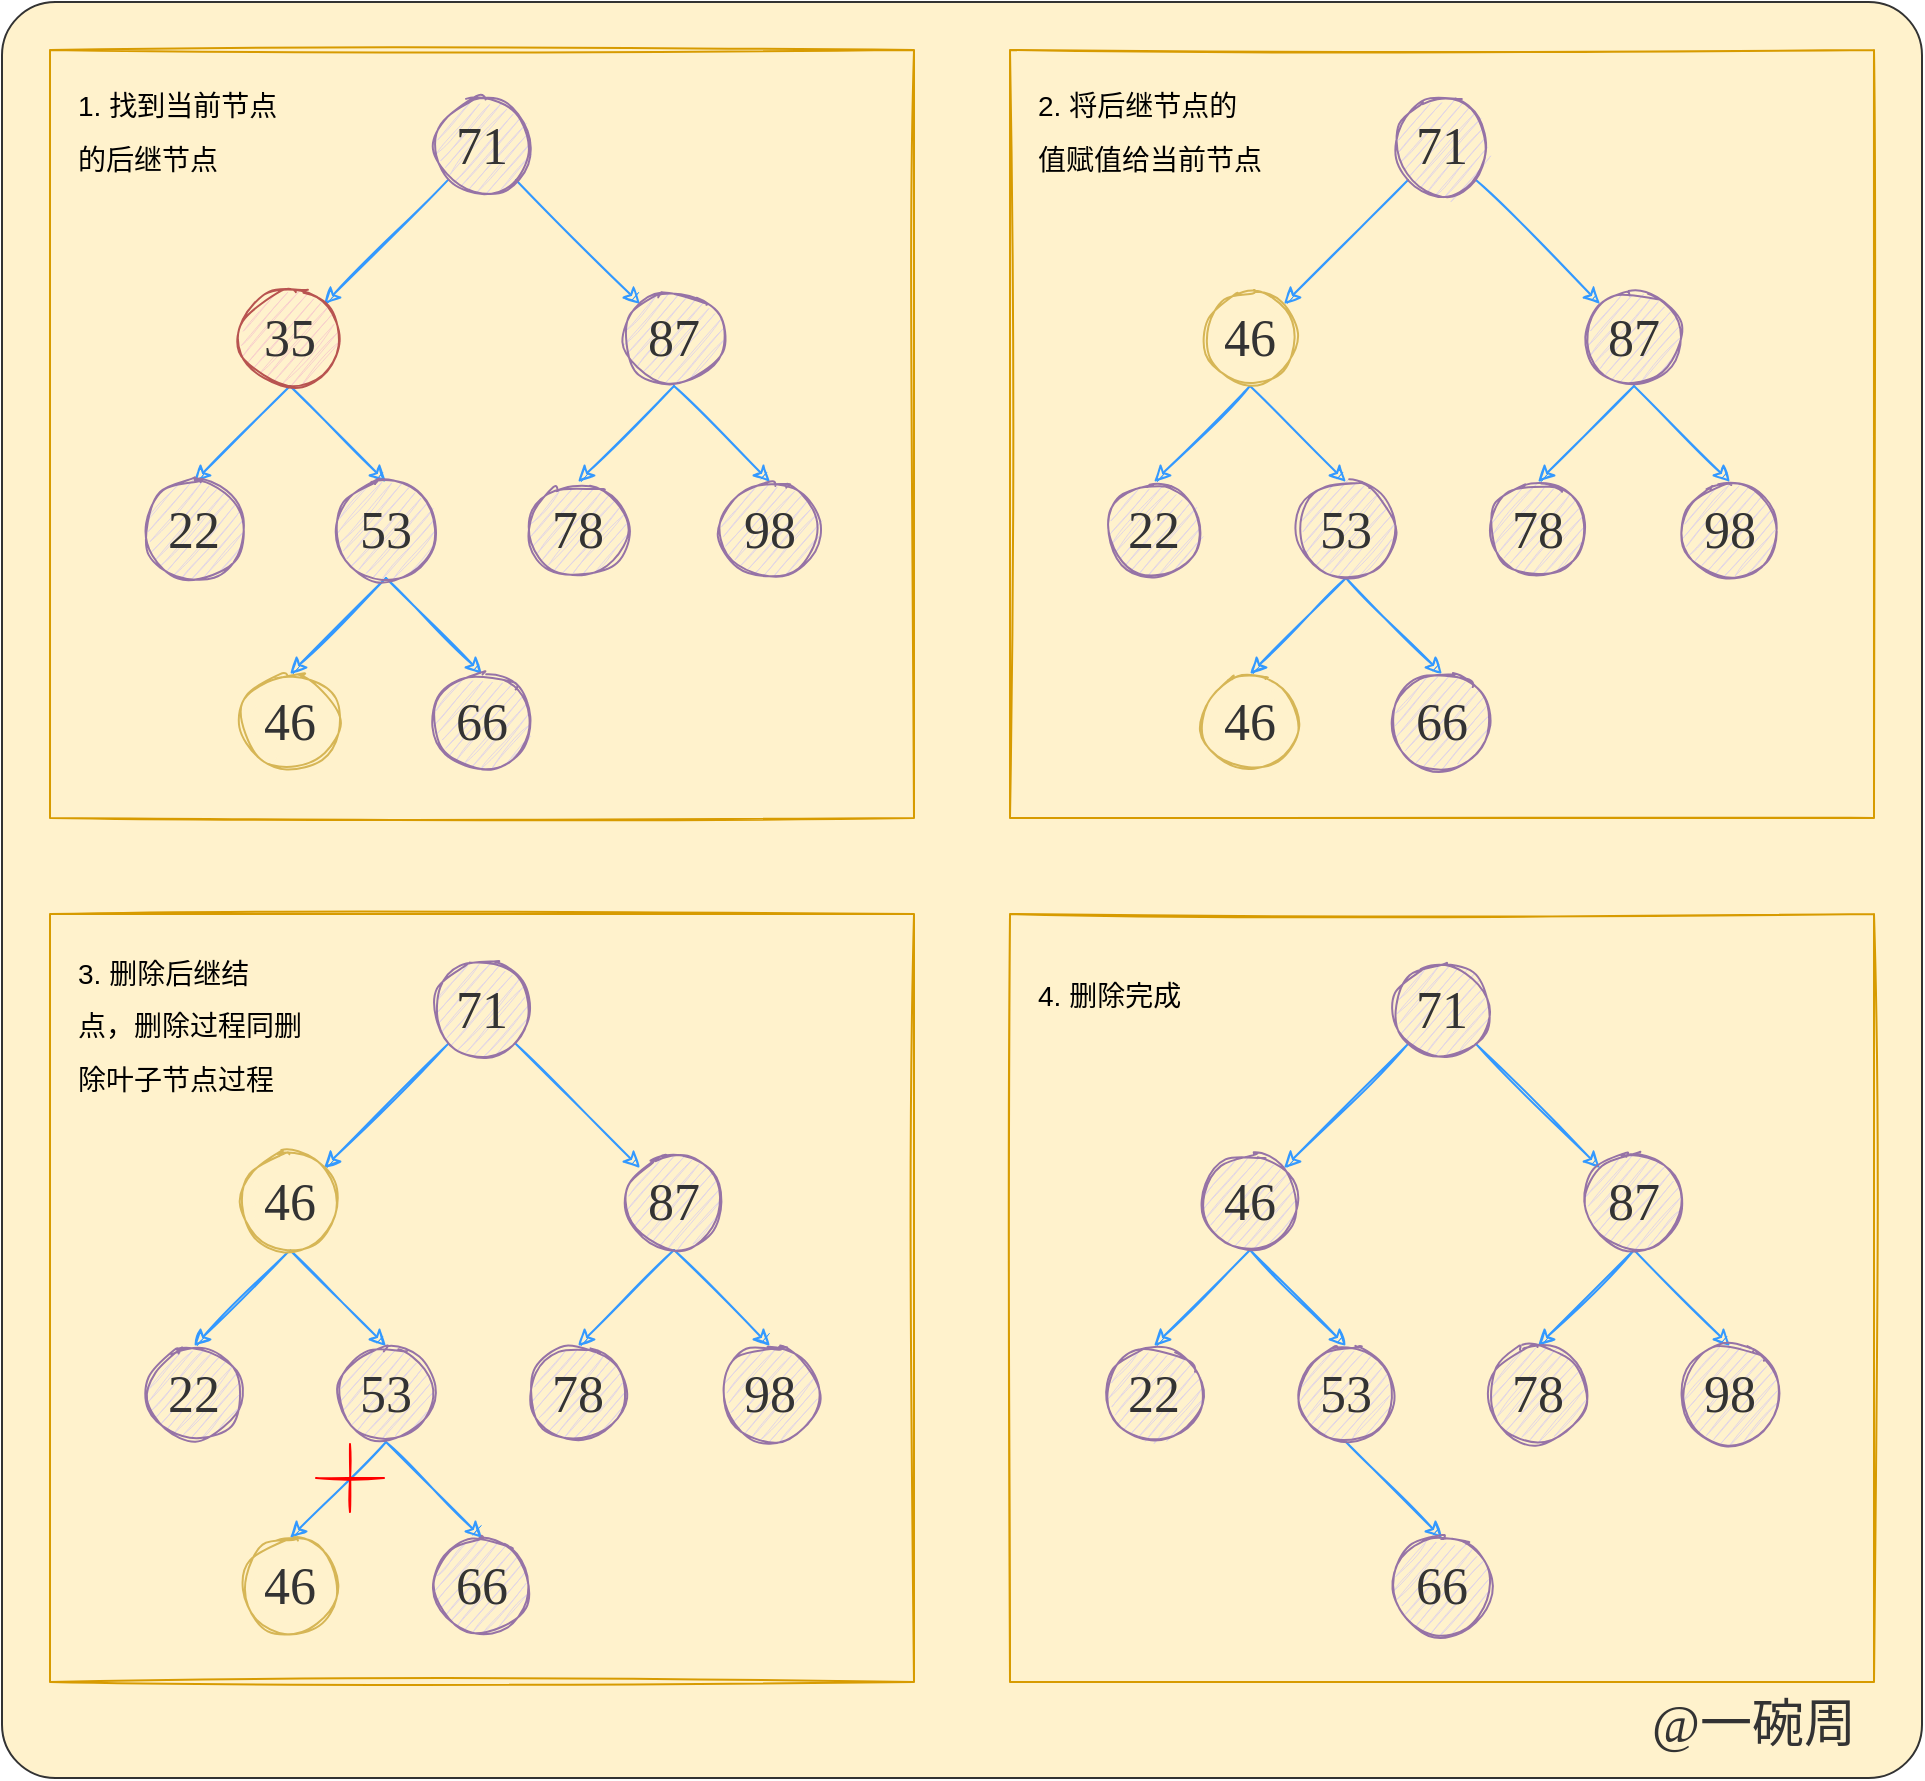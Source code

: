 <mxfile version="16.5.1" type="device"><diagram id="sbTQmbd6wwS1U6yTLp65" name="第 1 页"><mxGraphModel dx="1921" dy="1217" grid="1" gridSize="6" guides="1" tooltips="1" connect="1" arrows="1" fold="1" page="0" pageScale="1" pageWidth="827" pageHeight="1169" math="0" shadow="0"><root><mxCell id="0"/><mxCell id="1" parent="0"/><mxCell id="rxAGCjy9rbUy3xPKVwOK-19" value="" style="rounded=1;whiteSpace=wrap;html=1;sketch=0;fillStyle=auto;fontFamily=Comic Sans MS;fontSize=26;strokeColor=#333333;fillColor=#fff2cc;arcSize=3;" parent="1" vertex="1"><mxGeometry x="312" y="264" width="960" height="888" as="geometry"/></mxCell><mxCell id="tsQmIZPjwc7X2SEzbmBb-70" value="" style="rounded=0;whiteSpace=wrap;html=1;fontSize=22;fillColor=none;strokeColor=#d79b00;sketch=1;" parent="1" vertex="1"><mxGeometry x="336" y="288" width="432" height="384" as="geometry"/></mxCell><mxCell id="tsQmIZPjwc7X2SEzbmBb-10" style="rounded=0;orthogonalLoop=1;jettySize=auto;html=1;exitX=0;exitY=1;exitDx=0;exitDy=0;entryX=1;entryY=0;entryDx=0;entryDy=0;strokeColor=#3399FF;sketch=1;" parent="1" source="rxAGCjy9rbUy3xPKVwOK-1" target="tsQmIZPjwc7X2SEzbmBb-1" edge="1"><mxGeometry relative="1" as="geometry"/></mxCell><mxCell id="tsQmIZPjwc7X2SEzbmBb-11" style="edgeStyle=none;rounded=0;sketch=1;orthogonalLoop=1;jettySize=auto;html=1;exitX=1;exitY=1;exitDx=0;exitDy=0;strokeColor=#3399FF;" parent="1" source="rxAGCjy9rbUy3xPKVwOK-1" target="tsQmIZPjwc7X2SEzbmBb-5" edge="1"><mxGeometry relative="1" as="geometry"/></mxCell><mxCell id="rxAGCjy9rbUy3xPKVwOK-1" value="&lt;font style=&quot;font-size: 26px&quot; face=&quot;Comic Sans MS&quot; color=&quot;#333333&quot;&gt;71&lt;/font&gt;" style="ellipse;whiteSpace=wrap;html=1;fillColor=#e1d5e7;strokeColor=#9673a6;sketch=1;fillStyle=auto;" parent="1" vertex="1"><mxGeometry x="528" y="312" width="48" height="48" as="geometry"/></mxCell><mxCell id="rxAGCjy9rbUy3xPKVwOK-16" style="edgeStyle=none;rounded=0;sketch=1;orthogonalLoop=1;jettySize=auto;html=1;exitX=0.5;exitY=1;exitDx=0;exitDy=0;strokeColor=#9673A6;" parent="1" edge="1"><mxGeometry relative="1" as="geometry"><mxPoint x="560" y="560" as="sourcePoint"/></mxGeometry></mxCell><mxCell id="rxAGCjy9rbUy3xPKVwOK-21" value="@一碗周" style="text;html=1;strokeColor=none;fillColor=none;align=center;verticalAlign=middle;whiteSpace=wrap;rounded=0;sketch=1;fillStyle=auto;fontFamily=Comic Sans MS;fontSize=26;fontColor=#333333;" parent="1" vertex="1"><mxGeometry x="1128" y="1110" width="120" height="30" as="geometry"/></mxCell><mxCell id="tsQmIZPjwc7X2SEzbmBb-12" style="edgeStyle=none;rounded=0;sketch=1;orthogonalLoop=1;jettySize=auto;html=1;exitX=0.5;exitY=1;exitDx=0;exitDy=0;entryX=0.5;entryY=0;entryDx=0;entryDy=0;strokeColor=#3399FF;fillColor=#d80073;" parent="1" source="tsQmIZPjwc7X2SEzbmBb-1" target="tsQmIZPjwc7X2SEzbmBb-3" edge="1"><mxGeometry relative="1" as="geometry"/></mxCell><mxCell id="tsQmIZPjwc7X2SEzbmBb-13" style="edgeStyle=none;rounded=0;sketch=1;orthogonalLoop=1;jettySize=auto;html=1;exitX=0.5;exitY=1;exitDx=0;exitDy=0;entryX=0.5;entryY=0;entryDx=0;entryDy=0;strokeColor=#3399FF;" parent="1" source="tsQmIZPjwc7X2SEzbmBb-1" target="tsQmIZPjwc7X2SEzbmBb-4" edge="1"><mxGeometry relative="1" as="geometry"/></mxCell><mxCell id="tsQmIZPjwc7X2SEzbmBb-1" value="&lt;font style=&quot;font-size: 26px&quot; face=&quot;Comic Sans MS&quot; color=&quot;#333333&quot;&gt;35&lt;/font&gt;" style="ellipse;whiteSpace=wrap;html=1;fillColor=#f8cecc;strokeColor=#b85450;sketch=1;fillStyle=auto;" parent="1" vertex="1"><mxGeometry x="432" y="408" width="48" height="48" as="geometry"/></mxCell><mxCell id="tsQmIZPjwc7X2SEzbmBb-3" value="&lt;font style=&quot;font-size: 26px&quot; face=&quot;Comic Sans MS&quot; color=&quot;#333333&quot;&gt;22&lt;/font&gt;" style="ellipse;whiteSpace=wrap;html=1;fillColor=#e1d5e7;strokeColor=#9673a6;sketch=1;fillStyle=auto;" parent="1" vertex="1"><mxGeometry x="384" y="504" width="48" height="48" as="geometry"/></mxCell><mxCell id="tsQmIZPjwc7X2SEzbmBb-16" style="edgeStyle=none;rounded=0;sketch=1;orthogonalLoop=1;jettySize=auto;html=1;exitX=0.5;exitY=1;exitDx=0;exitDy=0;entryX=0.5;entryY=0;entryDx=0;entryDy=0;strokeColor=#3399FF;" parent="1" source="tsQmIZPjwc7X2SEzbmBb-4" target="tsQmIZPjwc7X2SEzbmBb-8" edge="1"><mxGeometry relative="1" as="geometry"/></mxCell><mxCell id="tsQmIZPjwc7X2SEzbmBb-17" style="edgeStyle=none;rounded=0;sketch=1;orthogonalLoop=1;jettySize=auto;html=1;exitX=0.5;exitY=1;exitDx=0;exitDy=0;entryX=0.5;entryY=0;entryDx=0;entryDy=0;strokeColor=#3399FF;" parent="1" source="tsQmIZPjwc7X2SEzbmBb-4" target="tsQmIZPjwc7X2SEzbmBb-9" edge="1"><mxGeometry relative="1" as="geometry"/></mxCell><mxCell id="tsQmIZPjwc7X2SEzbmBb-4" value="&lt;font style=&quot;font-size: 26px&quot; face=&quot;Comic Sans MS&quot; color=&quot;#333333&quot;&gt;53&lt;/font&gt;" style="ellipse;whiteSpace=wrap;html=1;fillColor=#e1d5e7;strokeColor=#9673a6;sketch=1;fillStyle=auto;" parent="1" vertex="1"><mxGeometry x="480" y="504" width="48" height="48" as="geometry"/></mxCell><mxCell id="tsQmIZPjwc7X2SEzbmBb-14" style="edgeStyle=none;rounded=0;sketch=1;orthogonalLoop=1;jettySize=auto;html=1;exitX=0.5;exitY=1;exitDx=0;exitDy=0;entryX=0.5;entryY=0;entryDx=0;entryDy=0;strokeColor=#3399FF;" parent="1" source="tsQmIZPjwc7X2SEzbmBb-5" target="tsQmIZPjwc7X2SEzbmBb-6" edge="1"><mxGeometry relative="1" as="geometry"/></mxCell><mxCell id="tsQmIZPjwc7X2SEzbmBb-15" style="edgeStyle=none;rounded=0;sketch=1;orthogonalLoop=1;jettySize=auto;html=1;exitX=0.5;exitY=1;exitDx=0;exitDy=0;entryX=0.5;entryY=0;entryDx=0;entryDy=0;strokeColor=#3399FF;" parent="1" source="tsQmIZPjwc7X2SEzbmBb-5" target="tsQmIZPjwc7X2SEzbmBb-7" edge="1"><mxGeometry relative="1" as="geometry"/></mxCell><mxCell id="tsQmIZPjwc7X2SEzbmBb-5" value="&lt;font style=&quot;font-size: 26px&quot; face=&quot;Comic Sans MS&quot; color=&quot;#333333&quot;&gt;87&lt;/font&gt;" style="ellipse;whiteSpace=wrap;html=1;fillColor=#e1d5e7;strokeColor=#9673a6;sketch=1;fillStyle=auto;" parent="1" vertex="1"><mxGeometry x="624" y="408" width="48" height="48" as="geometry"/></mxCell><mxCell id="tsQmIZPjwc7X2SEzbmBb-6" value="&lt;font style=&quot;font-size: 26px&quot; face=&quot;Comic Sans MS&quot; color=&quot;#333333&quot;&gt;78&lt;/font&gt;" style="ellipse;whiteSpace=wrap;html=1;fillColor=#e1d5e7;strokeColor=#9673a6;sketch=1;fillStyle=auto;" parent="1" vertex="1"><mxGeometry x="576" y="504" width="48" height="48" as="geometry"/></mxCell><mxCell id="tsQmIZPjwc7X2SEzbmBb-7" value="&lt;font style=&quot;font-size: 26px&quot; face=&quot;Comic Sans MS&quot; color=&quot;#333333&quot;&gt;98&lt;/font&gt;" style="ellipse;whiteSpace=wrap;html=1;fillColor=#e1d5e7;strokeColor=#9673a6;sketch=1;fillStyle=auto;" parent="1" vertex="1"><mxGeometry x="672" y="504" width="48" height="48" as="geometry"/></mxCell><mxCell id="tsQmIZPjwc7X2SEzbmBb-8" value="&lt;font style=&quot;font-size: 26px&quot; face=&quot;Comic Sans MS&quot; color=&quot;#333333&quot;&gt;46&lt;/font&gt;" style="ellipse;whiteSpace=wrap;html=1;fillColor=#fff2cc;strokeColor=#d6b656;sketch=1;fillStyle=auto;" parent="1" vertex="1"><mxGeometry x="432" y="600" width="48" height="48" as="geometry"/></mxCell><mxCell id="tsQmIZPjwc7X2SEzbmBb-9" value="&lt;font style=&quot;font-size: 26px&quot; face=&quot;Comic Sans MS&quot; color=&quot;#333333&quot;&gt;66&lt;/font&gt;" style="ellipse;whiteSpace=wrap;html=1;fillColor=#e1d5e7;strokeColor=#9673a6;sketch=1;fillStyle=auto;" parent="1" vertex="1"><mxGeometry x="528" y="600" width="48" height="48" as="geometry"/></mxCell><mxCell id="HRrf_NcxKNGYdrB9EDS2-1" value="&lt;font style=&quot;font-size: 14px&quot;&gt;1. 找到当前节点的后继节点&lt;/font&gt;" style="text;html=1;strokeColor=none;fillColor=none;align=left;verticalAlign=middle;whiteSpace=wrap;rounded=0;labelBackgroundColor=none;fontSize=22;fontColor=none;" vertex="1" parent="1"><mxGeometry x="348" y="312" width="114" height="30" as="geometry"/></mxCell><mxCell id="HRrf_NcxKNGYdrB9EDS2-2" value="" style="rounded=0;whiteSpace=wrap;html=1;fontSize=22;fillColor=none;strokeColor=#d79b00;sketch=1;" vertex="1" parent="1"><mxGeometry x="816" y="288" width="432" height="384" as="geometry"/></mxCell><mxCell id="HRrf_NcxKNGYdrB9EDS2-3" style="rounded=0;orthogonalLoop=1;jettySize=auto;html=1;exitX=0;exitY=1;exitDx=0;exitDy=0;entryX=1;entryY=0;entryDx=0;entryDy=0;strokeColor=#3399FF;sketch=1;" edge="1" parent="1" source="HRrf_NcxKNGYdrB9EDS2-5" target="HRrf_NcxKNGYdrB9EDS2-8"><mxGeometry relative="1" as="geometry"/></mxCell><mxCell id="HRrf_NcxKNGYdrB9EDS2-4" style="edgeStyle=none;rounded=0;sketch=1;orthogonalLoop=1;jettySize=auto;html=1;exitX=1;exitY=1;exitDx=0;exitDy=0;strokeColor=#3399FF;" edge="1" parent="1" source="HRrf_NcxKNGYdrB9EDS2-5" target="HRrf_NcxKNGYdrB9EDS2-15"><mxGeometry relative="1" as="geometry"/></mxCell><mxCell id="HRrf_NcxKNGYdrB9EDS2-5" value="&lt;font style=&quot;font-size: 26px&quot; face=&quot;Comic Sans MS&quot; color=&quot;#333333&quot;&gt;71&lt;/font&gt;" style="ellipse;whiteSpace=wrap;html=1;fillColor=#e1d5e7;strokeColor=#9673a6;sketch=1;fillStyle=auto;" vertex="1" parent="1"><mxGeometry x="1008" y="312" width="48" height="48" as="geometry"/></mxCell><mxCell id="HRrf_NcxKNGYdrB9EDS2-6" style="edgeStyle=none;rounded=0;sketch=1;orthogonalLoop=1;jettySize=auto;html=1;exitX=0.5;exitY=1;exitDx=0;exitDy=0;entryX=0.5;entryY=0;entryDx=0;entryDy=0;strokeColor=#3399FF;fillColor=#d80073;" edge="1" parent="1" source="HRrf_NcxKNGYdrB9EDS2-8" target="HRrf_NcxKNGYdrB9EDS2-9"><mxGeometry relative="1" as="geometry"/></mxCell><mxCell id="HRrf_NcxKNGYdrB9EDS2-7" style="edgeStyle=none;rounded=0;sketch=1;orthogonalLoop=1;jettySize=auto;html=1;exitX=0.5;exitY=1;exitDx=0;exitDy=0;entryX=0.5;entryY=0;entryDx=0;entryDy=0;strokeColor=#3399FF;" edge="1" parent="1" source="HRrf_NcxKNGYdrB9EDS2-8" target="HRrf_NcxKNGYdrB9EDS2-12"><mxGeometry relative="1" as="geometry"/></mxCell><mxCell id="HRrf_NcxKNGYdrB9EDS2-8" value="&lt;font style=&quot;font-size: 26px&quot; face=&quot;Comic Sans MS&quot; color=&quot;#333333&quot;&gt;46&lt;/font&gt;" style="ellipse;whiteSpace=wrap;html=1;fillColor=#fff2cc;strokeColor=#d6b656;sketch=1;fillStyle=auto;" vertex="1" parent="1"><mxGeometry x="912" y="408" width="48" height="48" as="geometry"/></mxCell><mxCell id="HRrf_NcxKNGYdrB9EDS2-9" value="&lt;font style=&quot;font-size: 26px&quot; face=&quot;Comic Sans MS&quot; color=&quot;#333333&quot;&gt;22&lt;/font&gt;" style="ellipse;whiteSpace=wrap;html=1;fillColor=#e1d5e7;strokeColor=#9673a6;sketch=1;fillStyle=auto;" vertex="1" parent="1"><mxGeometry x="864" y="504" width="48" height="48" as="geometry"/></mxCell><mxCell id="HRrf_NcxKNGYdrB9EDS2-10" style="edgeStyle=none;rounded=0;sketch=1;orthogonalLoop=1;jettySize=auto;html=1;exitX=0.5;exitY=1;exitDx=0;exitDy=0;entryX=0.5;entryY=0;entryDx=0;entryDy=0;strokeColor=#3399FF;" edge="1" parent="1" source="HRrf_NcxKNGYdrB9EDS2-12" target="HRrf_NcxKNGYdrB9EDS2-18"><mxGeometry relative="1" as="geometry"/></mxCell><mxCell id="HRrf_NcxKNGYdrB9EDS2-11" style="edgeStyle=none;rounded=0;sketch=1;orthogonalLoop=1;jettySize=auto;html=1;exitX=0.5;exitY=1;exitDx=0;exitDy=0;entryX=0.5;entryY=0;entryDx=0;entryDy=0;strokeColor=#3399FF;" edge="1" parent="1" source="HRrf_NcxKNGYdrB9EDS2-12" target="HRrf_NcxKNGYdrB9EDS2-19"><mxGeometry relative="1" as="geometry"/></mxCell><mxCell id="HRrf_NcxKNGYdrB9EDS2-12" value="&lt;font style=&quot;font-size: 26px&quot; face=&quot;Comic Sans MS&quot; color=&quot;#333333&quot;&gt;53&lt;/font&gt;" style="ellipse;whiteSpace=wrap;html=1;fillColor=#e1d5e7;strokeColor=#9673a6;sketch=1;fillStyle=auto;" vertex="1" parent="1"><mxGeometry x="960" y="504" width="48" height="48" as="geometry"/></mxCell><mxCell id="HRrf_NcxKNGYdrB9EDS2-13" style="edgeStyle=none;rounded=0;sketch=1;orthogonalLoop=1;jettySize=auto;html=1;exitX=0.5;exitY=1;exitDx=0;exitDy=0;entryX=0.5;entryY=0;entryDx=0;entryDy=0;strokeColor=#3399FF;" edge="1" parent="1" source="HRrf_NcxKNGYdrB9EDS2-15" target="HRrf_NcxKNGYdrB9EDS2-16"><mxGeometry relative="1" as="geometry"/></mxCell><mxCell id="HRrf_NcxKNGYdrB9EDS2-14" style="edgeStyle=none;rounded=0;sketch=1;orthogonalLoop=1;jettySize=auto;html=1;exitX=0.5;exitY=1;exitDx=0;exitDy=0;entryX=0.5;entryY=0;entryDx=0;entryDy=0;strokeColor=#3399FF;" edge="1" parent="1" source="HRrf_NcxKNGYdrB9EDS2-15" target="HRrf_NcxKNGYdrB9EDS2-17"><mxGeometry relative="1" as="geometry"/></mxCell><mxCell id="HRrf_NcxKNGYdrB9EDS2-15" value="&lt;font style=&quot;font-size: 26px&quot; face=&quot;Comic Sans MS&quot; color=&quot;#333333&quot;&gt;87&lt;/font&gt;" style="ellipse;whiteSpace=wrap;html=1;fillColor=#e1d5e7;strokeColor=#9673a6;sketch=1;fillStyle=auto;" vertex="1" parent="1"><mxGeometry x="1104" y="408" width="48" height="48" as="geometry"/></mxCell><mxCell id="HRrf_NcxKNGYdrB9EDS2-16" value="&lt;font style=&quot;font-size: 26px&quot; face=&quot;Comic Sans MS&quot; color=&quot;#333333&quot;&gt;78&lt;/font&gt;" style="ellipse;whiteSpace=wrap;html=1;fillColor=#e1d5e7;strokeColor=#9673a6;sketch=1;fillStyle=auto;" vertex="1" parent="1"><mxGeometry x="1056" y="504" width="48" height="48" as="geometry"/></mxCell><mxCell id="HRrf_NcxKNGYdrB9EDS2-17" value="&lt;font style=&quot;font-size: 26px&quot; face=&quot;Comic Sans MS&quot; color=&quot;#333333&quot;&gt;98&lt;/font&gt;" style="ellipse;whiteSpace=wrap;html=1;fillColor=#e1d5e7;strokeColor=#9673a6;sketch=1;fillStyle=auto;" vertex="1" parent="1"><mxGeometry x="1152" y="504" width="48" height="48" as="geometry"/></mxCell><mxCell id="HRrf_NcxKNGYdrB9EDS2-18" value="&lt;font style=&quot;font-size: 26px&quot; face=&quot;Comic Sans MS&quot; color=&quot;#333333&quot;&gt;46&lt;/font&gt;" style="ellipse;whiteSpace=wrap;html=1;fillColor=#fff2cc;strokeColor=#d6b656;sketch=1;fillStyle=auto;" vertex="1" parent="1"><mxGeometry x="912" y="600" width="48" height="48" as="geometry"/></mxCell><mxCell id="HRrf_NcxKNGYdrB9EDS2-19" value="&lt;font style=&quot;font-size: 26px&quot; face=&quot;Comic Sans MS&quot; color=&quot;#333333&quot;&gt;66&lt;/font&gt;" style="ellipse;whiteSpace=wrap;html=1;fillColor=#e1d5e7;strokeColor=#9673a6;sketch=1;fillStyle=auto;" vertex="1" parent="1"><mxGeometry x="1008" y="600" width="48" height="48" as="geometry"/></mxCell><mxCell id="HRrf_NcxKNGYdrB9EDS2-20" value="&lt;font style=&quot;font-size: 14px&quot;&gt;2. 将后继节点的值赋值给当前节点&lt;/font&gt;" style="text;html=1;strokeColor=none;fillColor=none;align=left;verticalAlign=middle;whiteSpace=wrap;rounded=0;labelBackgroundColor=none;fontSize=22;fontColor=none;" vertex="1" parent="1"><mxGeometry x="828" y="312" width="114" height="30" as="geometry"/></mxCell><mxCell id="HRrf_NcxKNGYdrB9EDS2-21" value="" style="rounded=0;whiteSpace=wrap;html=1;fontSize=22;fillColor=none;strokeColor=#d79b00;sketch=1;" vertex="1" parent="1"><mxGeometry x="336" y="720" width="432" height="384" as="geometry"/></mxCell><mxCell id="HRrf_NcxKNGYdrB9EDS2-22" style="rounded=0;orthogonalLoop=1;jettySize=auto;html=1;exitX=0;exitY=1;exitDx=0;exitDy=0;entryX=1;entryY=0;entryDx=0;entryDy=0;strokeColor=#3399FF;sketch=1;" edge="1" parent="1" source="HRrf_NcxKNGYdrB9EDS2-24" target="HRrf_NcxKNGYdrB9EDS2-27"><mxGeometry relative="1" as="geometry"/></mxCell><mxCell id="HRrf_NcxKNGYdrB9EDS2-23" style="edgeStyle=none;rounded=0;sketch=1;orthogonalLoop=1;jettySize=auto;html=1;exitX=1;exitY=1;exitDx=0;exitDy=0;strokeColor=#3399FF;" edge="1" parent="1" source="HRrf_NcxKNGYdrB9EDS2-24" target="HRrf_NcxKNGYdrB9EDS2-34"><mxGeometry relative="1" as="geometry"/></mxCell><mxCell id="HRrf_NcxKNGYdrB9EDS2-24" value="&lt;font style=&quot;font-size: 26px&quot; face=&quot;Comic Sans MS&quot; color=&quot;#333333&quot;&gt;71&lt;/font&gt;" style="ellipse;whiteSpace=wrap;html=1;fillColor=#e1d5e7;strokeColor=#9673a6;sketch=1;fillStyle=auto;" vertex="1" parent="1"><mxGeometry x="528" y="744" width="48" height="48" as="geometry"/></mxCell><mxCell id="HRrf_NcxKNGYdrB9EDS2-25" style="edgeStyle=none;rounded=0;sketch=1;orthogonalLoop=1;jettySize=auto;html=1;exitX=0.5;exitY=1;exitDx=0;exitDy=0;entryX=0.5;entryY=0;entryDx=0;entryDy=0;strokeColor=#3399FF;fillColor=#d80073;" edge="1" parent="1" source="HRrf_NcxKNGYdrB9EDS2-27" target="HRrf_NcxKNGYdrB9EDS2-28"><mxGeometry relative="1" as="geometry"/></mxCell><mxCell id="HRrf_NcxKNGYdrB9EDS2-26" style="edgeStyle=none;rounded=0;sketch=1;orthogonalLoop=1;jettySize=auto;html=1;exitX=0.5;exitY=1;exitDx=0;exitDy=0;entryX=0.5;entryY=0;entryDx=0;entryDy=0;strokeColor=#3399FF;" edge="1" parent="1" source="HRrf_NcxKNGYdrB9EDS2-27" target="HRrf_NcxKNGYdrB9EDS2-31"><mxGeometry relative="1" as="geometry"/></mxCell><mxCell id="HRrf_NcxKNGYdrB9EDS2-27" value="&lt;font style=&quot;font-size: 26px&quot; face=&quot;Comic Sans MS&quot; color=&quot;#333333&quot;&gt;46&lt;/font&gt;" style="ellipse;whiteSpace=wrap;html=1;fillColor=#fff2cc;strokeColor=#d6b656;sketch=1;fillStyle=auto;" vertex="1" parent="1"><mxGeometry x="432" y="840" width="48" height="48" as="geometry"/></mxCell><mxCell id="HRrf_NcxKNGYdrB9EDS2-28" value="&lt;font style=&quot;font-size: 26px&quot; face=&quot;Comic Sans MS&quot; color=&quot;#333333&quot;&gt;22&lt;/font&gt;" style="ellipse;whiteSpace=wrap;html=1;fillColor=#e1d5e7;strokeColor=#9673a6;sketch=1;fillStyle=auto;" vertex="1" parent="1"><mxGeometry x="384" y="936" width="48" height="48" as="geometry"/></mxCell><mxCell id="HRrf_NcxKNGYdrB9EDS2-29" style="edgeStyle=none;rounded=0;sketch=1;orthogonalLoop=1;jettySize=auto;html=1;exitX=0.5;exitY=1;exitDx=0;exitDy=0;entryX=0.5;entryY=0;entryDx=0;entryDy=0;strokeColor=#3399FF;" edge="1" parent="1" source="HRrf_NcxKNGYdrB9EDS2-31" target="HRrf_NcxKNGYdrB9EDS2-37"><mxGeometry relative="1" as="geometry"/></mxCell><mxCell id="HRrf_NcxKNGYdrB9EDS2-30" style="edgeStyle=none;rounded=0;sketch=1;orthogonalLoop=1;jettySize=auto;html=1;exitX=0.5;exitY=1;exitDx=0;exitDy=0;entryX=0.5;entryY=0;entryDx=0;entryDy=0;strokeColor=#3399FF;" edge="1" parent="1" source="HRrf_NcxKNGYdrB9EDS2-31" target="HRrf_NcxKNGYdrB9EDS2-38"><mxGeometry relative="1" as="geometry"/></mxCell><mxCell id="HRrf_NcxKNGYdrB9EDS2-31" value="&lt;font style=&quot;font-size: 26px&quot; face=&quot;Comic Sans MS&quot; color=&quot;#333333&quot;&gt;53&lt;/font&gt;" style="ellipse;whiteSpace=wrap;html=1;fillColor=#e1d5e7;strokeColor=#9673a6;sketch=1;fillStyle=auto;" vertex="1" parent="1"><mxGeometry x="480" y="936" width="48" height="48" as="geometry"/></mxCell><mxCell id="HRrf_NcxKNGYdrB9EDS2-32" style="edgeStyle=none;rounded=0;sketch=1;orthogonalLoop=1;jettySize=auto;html=1;exitX=0.5;exitY=1;exitDx=0;exitDy=0;entryX=0.5;entryY=0;entryDx=0;entryDy=0;strokeColor=#3399FF;" edge="1" parent="1" source="HRrf_NcxKNGYdrB9EDS2-34" target="HRrf_NcxKNGYdrB9EDS2-35"><mxGeometry relative="1" as="geometry"/></mxCell><mxCell id="HRrf_NcxKNGYdrB9EDS2-33" style="edgeStyle=none;rounded=0;sketch=1;orthogonalLoop=1;jettySize=auto;html=1;exitX=0.5;exitY=1;exitDx=0;exitDy=0;entryX=0.5;entryY=0;entryDx=0;entryDy=0;strokeColor=#3399FF;" edge="1" parent="1" source="HRrf_NcxKNGYdrB9EDS2-34" target="HRrf_NcxKNGYdrB9EDS2-36"><mxGeometry relative="1" as="geometry"/></mxCell><mxCell id="HRrf_NcxKNGYdrB9EDS2-34" value="&lt;font style=&quot;font-size: 26px&quot; face=&quot;Comic Sans MS&quot; color=&quot;#333333&quot;&gt;87&lt;/font&gt;" style="ellipse;whiteSpace=wrap;html=1;fillColor=#e1d5e7;strokeColor=#9673a6;sketch=1;fillStyle=auto;" vertex="1" parent="1"><mxGeometry x="624" y="840" width="48" height="48" as="geometry"/></mxCell><mxCell id="HRrf_NcxKNGYdrB9EDS2-35" value="&lt;font style=&quot;font-size: 26px&quot; face=&quot;Comic Sans MS&quot; color=&quot;#333333&quot;&gt;78&lt;/font&gt;" style="ellipse;whiteSpace=wrap;html=1;fillColor=#e1d5e7;strokeColor=#9673a6;sketch=1;fillStyle=auto;" vertex="1" parent="1"><mxGeometry x="576" y="936" width="48" height="48" as="geometry"/></mxCell><mxCell id="HRrf_NcxKNGYdrB9EDS2-36" value="&lt;font style=&quot;font-size: 26px&quot; face=&quot;Comic Sans MS&quot; color=&quot;#333333&quot;&gt;98&lt;/font&gt;" style="ellipse;whiteSpace=wrap;html=1;fillColor=#e1d5e7;strokeColor=#9673a6;sketch=1;fillStyle=auto;" vertex="1" parent="1"><mxGeometry x="672" y="936" width="48" height="48" as="geometry"/></mxCell><mxCell id="HRrf_NcxKNGYdrB9EDS2-37" value="&lt;font style=&quot;font-size: 26px&quot; face=&quot;Comic Sans MS&quot; color=&quot;#333333&quot;&gt;46&lt;/font&gt;" style="ellipse;whiteSpace=wrap;html=1;fillColor=#fff2cc;strokeColor=#d6b656;sketch=1;fillStyle=auto;" vertex="1" parent="1"><mxGeometry x="432" y="1032" width="48" height="48" as="geometry"/></mxCell><mxCell id="HRrf_NcxKNGYdrB9EDS2-38" value="&lt;font style=&quot;font-size: 26px&quot; face=&quot;Comic Sans MS&quot; color=&quot;#333333&quot;&gt;66&lt;/font&gt;" style="ellipse;whiteSpace=wrap;html=1;fillColor=#e1d5e7;strokeColor=#9673a6;sketch=1;fillStyle=auto;" vertex="1" parent="1"><mxGeometry x="528" y="1032" width="48" height="48" as="geometry"/></mxCell><mxCell id="HRrf_NcxKNGYdrB9EDS2-39" value="&lt;font style=&quot;font-size: 14px&quot;&gt;3. 删除后继结点，删除过程同删除叶子节点过程&lt;/font&gt;" style="text;html=1;strokeColor=none;fillColor=none;align=left;verticalAlign=middle;whiteSpace=wrap;rounded=0;labelBackgroundColor=none;fontSize=22;fontColor=none;" vertex="1" parent="1"><mxGeometry x="348" y="744" width="114" height="60" as="geometry"/></mxCell><mxCell id="HRrf_NcxKNGYdrB9EDS2-40" value="" style="group;rotation=45;" vertex="1" connectable="0" parent="1"><mxGeometry x="474" y="990" width="24" height="24" as="geometry"/></mxCell><mxCell id="HRrf_NcxKNGYdrB9EDS2-41" value="" style="endArrow=none;html=1;rounded=0;sketch=1;fontSize=16;strokeColor=#FF0000;" edge="1" parent="HRrf_NcxKNGYdrB9EDS2-40"><mxGeometry width="50" height="50" relative="1" as="geometry"><mxPoint x="-5" y="12" as="sourcePoint"/><mxPoint x="29" y="12" as="targetPoint"/></mxGeometry></mxCell><mxCell id="HRrf_NcxKNGYdrB9EDS2-42" value="" style="endArrow=none;html=1;rounded=0;sketch=1;fontSize=16;strokeColor=#FF0000;" edge="1" parent="HRrf_NcxKNGYdrB9EDS2-40"><mxGeometry width="50" height="50" relative="1" as="geometry"><mxPoint x="12" y="29" as="sourcePoint"/><mxPoint x="12" y="-5" as="targetPoint"/></mxGeometry></mxCell><mxCell id="HRrf_NcxKNGYdrB9EDS2-43" value="" style="rounded=0;whiteSpace=wrap;html=1;fontSize=22;fillColor=none;strokeColor=#d79b00;sketch=1;" vertex="1" parent="1"><mxGeometry x="816" y="720" width="432" height="384" as="geometry"/></mxCell><mxCell id="HRrf_NcxKNGYdrB9EDS2-44" style="rounded=0;orthogonalLoop=1;jettySize=auto;html=1;exitX=0;exitY=1;exitDx=0;exitDy=0;entryX=1;entryY=0;entryDx=0;entryDy=0;strokeColor=#3399FF;sketch=1;" edge="1" parent="1" source="HRrf_NcxKNGYdrB9EDS2-46" target="HRrf_NcxKNGYdrB9EDS2-49"><mxGeometry relative="1" as="geometry"/></mxCell><mxCell id="HRrf_NcxKNGYdrB9EDS2-45" style="edgeStyle=none;rounded=0;sketch=1;orthogonalLoop=1;jettySize=auto;html=1;exitX=1;exitY=1;exitDx=0;exitDy=0;strokeColor=#3399FF;" edge="1" parent="1" source="HRrf_NcxKNGYdrB9EDS2-46" target="HRrf_NcxKNGYdrB9EDS2-56"><mxGeometry relative="1" as="geometry"/></mxCell><mxCell id="HRrf_NcxKNGYdrB9EDS2-46" value="&lt;font style=&quot;font-size: 26px&quot; face=&quot;Comic Sans MS&quot; color=&quot;#333333&quot;&gt;71&lt;/font&gt;" style="ellipse;whiteSpace=wrap;html=1;fillColor=#e1d5e7;strokeColor=#9673a6;sketch=1;fillStyle=auto;" vertex="1" parent="1"><mxGeometry x="1008" y="744" width="48" height="48" as="geometry"/></mxCell><mxCell id="HRrf_NcxKNGYdrB9EDS2-47" style="edgeStyle=none;rounded=0;sketch=1;orthogonalLoop=1;jettySize=auto;html=1;exitX=0.5;exitY=1;exitDx=0;exitDy=0;entryX=0.5;entryY=0;entryDx=0;entryDy=0;strokeColor=#3399FF;fillColor=#d80073;" edge="1" parent="1" source="HRrf_NcxKNGYdrB9EDS2-49" target="HRrf_NcxKNGYdrB9EDS2-50"><mxGeometry relative="1" as="geometry"/></mxCell><mxCell id="HRrf_NcxKNGYdrB9EDS2-48" style="edgeStyle=none;rounded=0;sketch=1;orthogonalLoop=1;jettySize=auto;html=1;exitX=0.5;exitY=1;exitDx=0;exitDy=0;entryX=0.5;entryY=0;entryDx=0;entryDy=0;strokeColor=#3399FF;" edge="1" parent="1" source="HRrf_NcxKNGYdrB9EDS2-49" target="HRrf_NcxKNGYdrB9EDS2-53"><mxGeometry relative="1" as="geometry"/></mxCell><mxCell id="HRrf_NcxKNGYdrB9EDS2-49" value="&lt;font style=&quot;font-size: 26px&quot; face=&quot;Comic Sans MS&quot; color=&quot;#333333&quot;&gt;46&lt;/font&gt;" style="ellipse;whiteSpace=wrap;html=1;fillColor=#e1d5e7;strokeColor=#9673a6;sketch=1;fillStyle=auto;" vertex="1" parent="1"><mxGeometry x="912" y="840" width="48" height="48" as="geometry"/></mxCell><mxCell id="HRrf_NcxKNGYdrB9EDS2-50" value="&lt;font style=&quot;font-size: 26px&quot; face=&quot;Comic Sans MS&quot; color=&quot;#333333&quot;&gt;22&lt;/font&gt;" style="ellipse;whiteSpace=wrap;html=1;fillColor=#e1d5e7;strokeColor=#9673a6;sketch=1;fillStyle=auto;" vertex="1" parent="1"><mxGeometry x="864" y="936" width="48" height="48" as="geometry"/></mxCell><mxCell id="HRrf_NcxKNGYdrB9EDS2-52" style="edgeStyle=none;rounded=0;sketch=1;orthogonalLoop=1;jettySize=auto;html=1;exitX=0.5;exitY=1;exitDx=0;exitDy=0;entryX=0.5;entryY=0;entryDx=0;entryDy=0;strokeColor=#3399FF;" edge="1" parent="1" source="HRrf_NcxKNGYdrB9EDS2-53" target="HRrf_NcxKNGYdrB9EDS2-60"><mxGeometry relative="1" as="geometry"/></mxCell><mxCell id="HRrf_NcxKNGYdrB9EDS2-53" value="&lt;font style=&quot;font-size: 26px&quot; face=&quot;Comic Sans MS&quot; color=&quot;#333333&quot;&gt;53&lt;/font&gt;" style="ellipse;whiteSpace=wrap;html=1;fillColor=#e1d5e7;strokeColor=#9673a6;sketch=1;fillStyle=auto;" vertex="1" parent="1"><mxGeometry x="960" y="936" width="48" height="48" as="geometry"/></mxCell><mxCell id="HRrf_NcxKNGYdrB9EDS2-54" style="edgeStyle=none;rounded=0;sketch=1;orthogonalLoop=1;jettySize=auto;html=1;exitX=0.5;exitY=1;exitDx=0;exitDy=0;entryX=0.5;entryY=0;entryDx=0;entryDy=0;strokeColor=#3399FF;" edge="1" parent="1" source="HRrf_NcxKNGYdrB9EDS2-56" target="HRrf_NcxKNGYdrB9EDS2-57"><mxGeometry relative="1" as="geometry"/></mxCell><mxCell id="HRrf_NcxKNGYdrB9EDS2-55" style="edgeStyle=none;rounded=0;sketch=1;orthogonalLoop=1;jettySize=auto;html=1;exitX=0.5;exitY=1;exitDx=0;exitDy=0;entryX=0.5;entryY=0;entryDx=0;entryDy=0;strokeColor=#3399FF;" edge="1" parent="1" source="HRrf_NcxKNGYdrB9EDS2-56" target="HRrf_NcxKNGYdrB9EDS2-58"><mxGeometry relative="1" as="geometry"/></mxCell><mxCell id="HRrf_NcxKNGYdrB9EDS2-56" value="&lt;font style=&quot;font-size: 26px&quot; face=&quot;Comic Sans MS&quot; color=&quot;#333333&quot;&gt;87&lt;/font&gt;" style="ellipse;whiteSpace=wrap;html=1;fillColor=#e1d5e7;strokeColor=#9673a6;sketch=1;fillStyle=auto;" vertex="1" parent="1"><mxGeometry x="1104" y="840" width="48" height="48" as="geometry"/></mxCell><mxCell id="HRrf_NcxKNGYdrB9EDS2-57" value="&lt;font style=&quot;font-size: 26px&quot; face=&quot;Comic Sans MS&quot; color=&quot;#333333&quot;&gt;78&lt;/font&gt;" style="ellipse;whiteSpace=wrap;html=1;fillColor=#e1d5e7;strokeColor=#9673a6;sketch=1;fillStyle=auto;" vertex="1" parent="1"><mxGeometry x="1056" y="936" width="48" height="48" as="geometry"/></mxCell><mxCell id="HRrf_NcxKNGYdrB9EDS2-58" value="&lt;font style=&quot;font-size: 26px&quot; face=&quot;Comic Sans MS&quot; color=&quot;#333333&quot;&gt;98&lt;/font&gt;" style="ellipse;whiteSpace=wrap;html=1;fillColor=#e1d5e7;strokeColor=#9673a6;sketch=1;fillStyle=auto;" vertex="1" parent="1"><mxGeometry x="1152" y="936" width="48" height="48" as="geometry"/></mxCell><mxCell id="HRrf_NcxKNGYdrB9EDS2-60" value="&lt;font style=&quot;font-size: 26px&quot; face=&quot;Comic Sans MS&quot; color=&quot;#333333&quot;&gt;66&lt;/font&gt;" style="ellipse;whiteSpace=wrap;html=1;fillColor=#e1d5e7;strokeColor=#9673a6;sketch=1;fillStyle=auto;" vertex="1" parent="1"><mxGeometry x="1008" y="1032" width="48" height="48" as="geometry"/></mxCell><mxCell id="HRrf_NcxKNGYdrB9EDS2-61" value="&lt;font style=&quot;font-size: 14px&quot;&gt;4. 删除完成&lt;/font&gt;" style="text;html=1;strokeColor=none;fillColor=none;align=left;verticalAlign=middle;whiteSpace=wrap;rounded=0;labelBackgroundColor=none;fontSize=22;fontColor=none;" vertex="1" parent="1"><mxGeometry x="828" y="744" width="114" height="30" as="geometry"/></mxCell></root></mxGraphModel></diagram></mxfile>